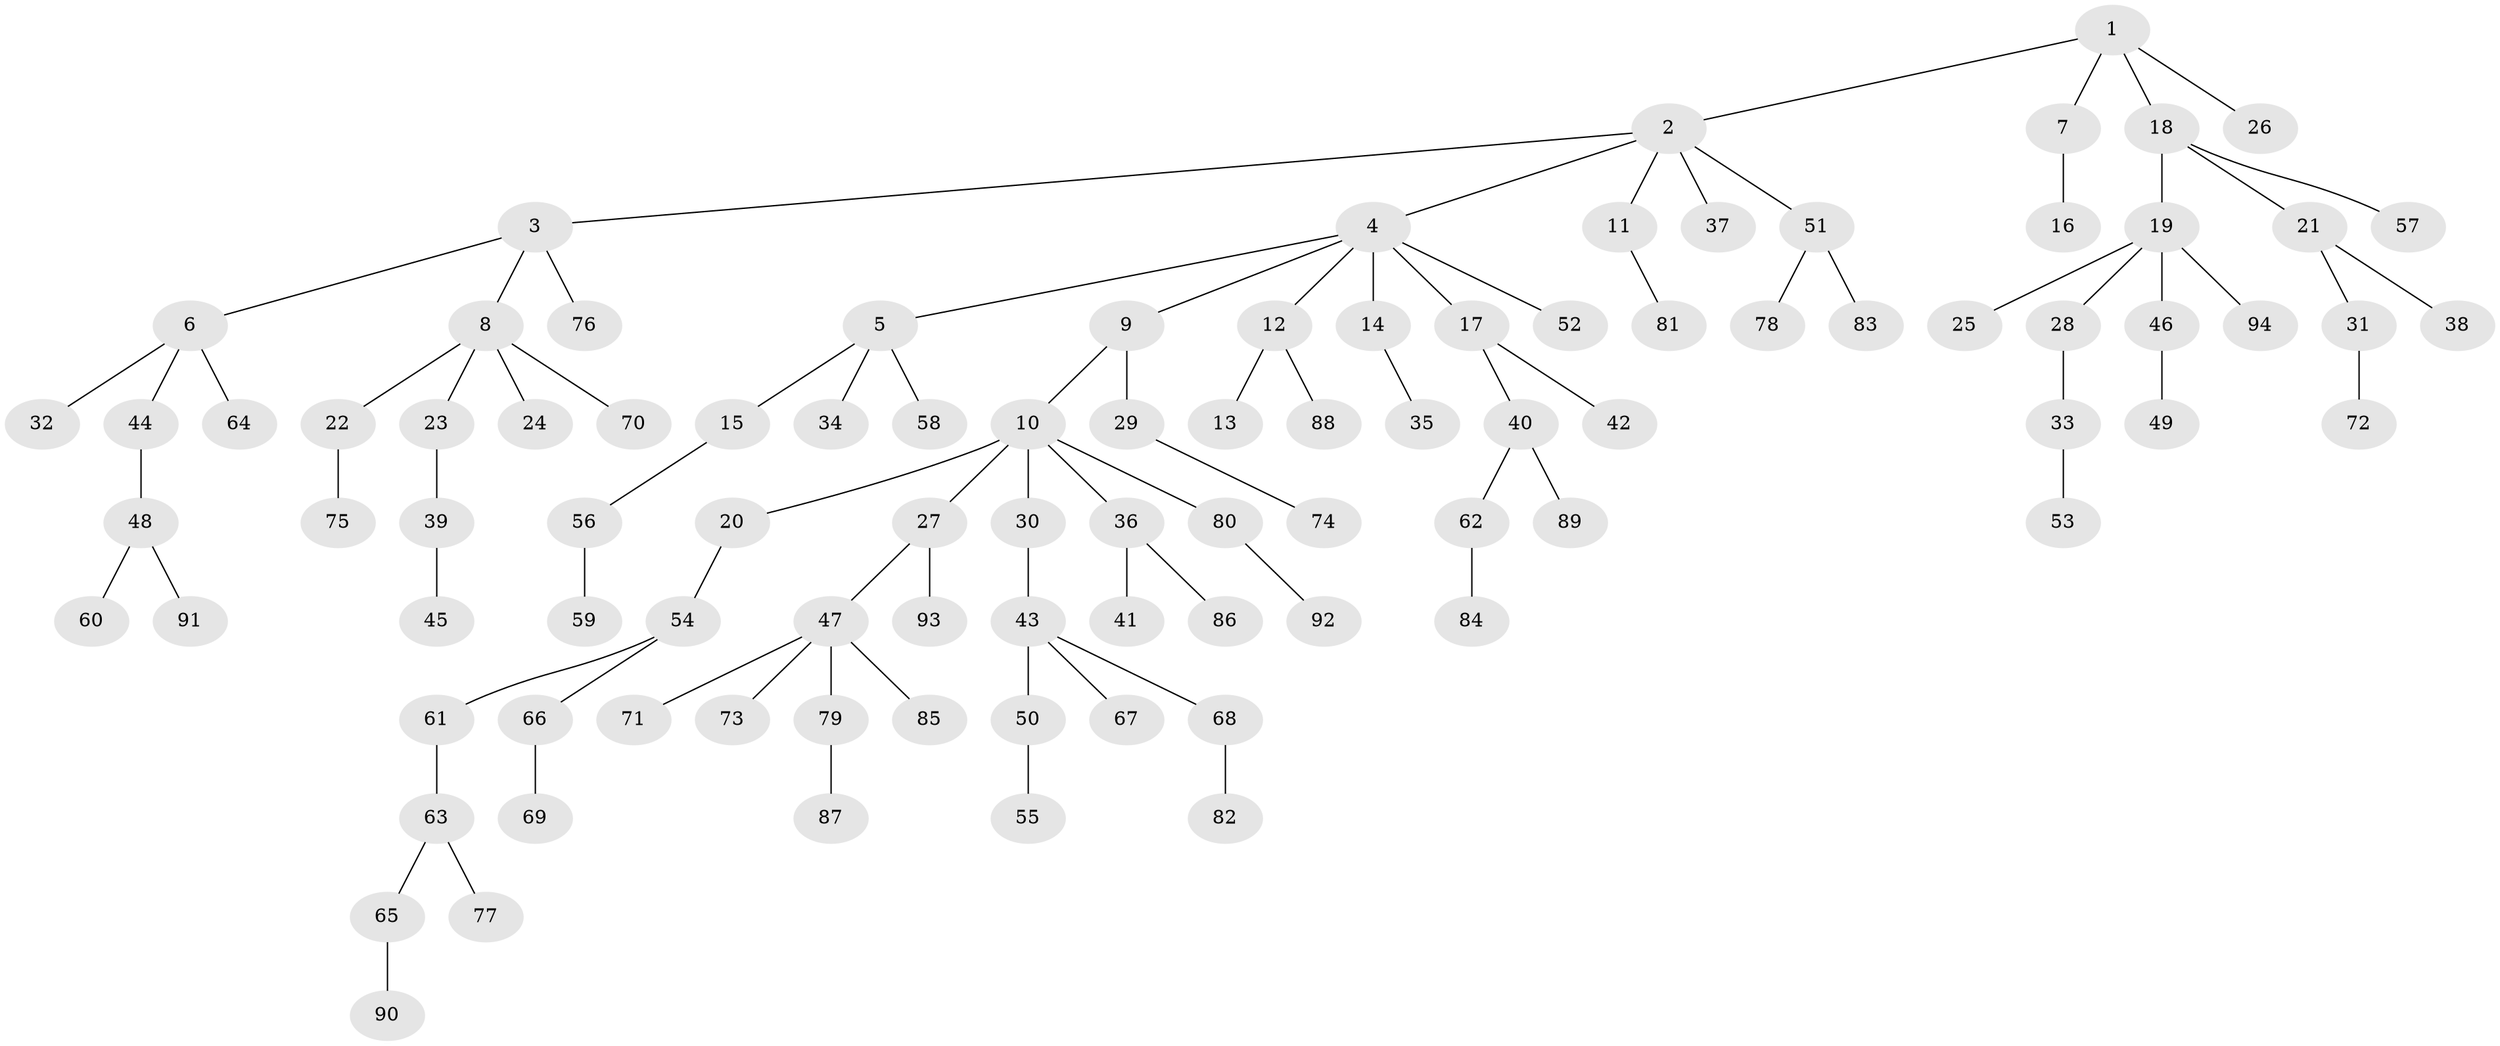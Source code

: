 // coarse degree distribution, {8: 0.030303030303030304, 3: 0.10606060606060606, 4: 0.06060606060606061, 2: 0.21212121212121213, 5: 0.015151515151515152, 7: 0.015151515151515152, 1: 0.5606060606060606}
// Generated by graph-tools (version 1.1) at 2025/42/03/06/25 10:42:02]
// undirected, 94 vertices, 93 edges
graph export_dot {
graph [start="1"]
  node [color=gray90,style=filled];
  1;
  2;
  3;
  4;
  5;
  6;
  7;
  8;
  9;
  10;
  11;
  12;
  13;
  14;
  15;
  16;
  17;
  18;
  19;
  20;
  21;
  22;
  23;
  24;
  25;
  26;
  27;
  28;
  29;
  30;
  31;
  32;
  33;
  34;
  35;
  36;
  37;
  38;
  39;
  40;
  41;
  42;
  43;
  44;
  45;
  46;
  47;
  48;
  49;
  50;
  51;
  52;
  53;
  54;
  55;
  56;
  57;
  58;
  59;
  60;
  61;
  62;
  63;
  64;
  65;
  66;
  67;
  68;
  69;
  70;
  71;
  72;
  73;
  74;
  75;
  76;
  77;
  78;
  79;
  80;
  81;
  82;
  83;
  84;
  85;
  86;
  87;
  88;
  89;
  90;
  91;
  92;
  93;
  94;
  1 -- 2;
  1 -- 7;
  1 -- 18;
  1 -- 26;
  2 -- 3;
  2 -- 4;
  2 -- 11;
  2 -- 37;
  2 -- 51;
  3 -- 6;
  3 -- 8;
  3 -- 76;
  4 -- 5;
  4 -- 9;
  4 -- 12;
  4 -- 14;
  4 -- 17;
  4 -- 52;
  5 -- 15;
  5 -- 34;
  5 -- 58;
  6 -- 32;
  6 -- 44;
  6 -- 64;
  7 -- 16;
  8 -- 22;
  8 -- 23;
  8 -- 24;
  8 -- 70;
  9 -- 10;
  9 -- 29;
  10 -- 20;
  10 -- 27;
  10 -- 30;
  10 -- 36;
  10 -- 80;
  11 -- 81;
  12 -- 13;
  12 -- 88;
  14 -- 35;
  15 -- 56;
  17 -- 40;
  17 -- 42;
  18 -- 19;
  18 -- 21;
  18 -- 57;
  19 -- 25;
  19 -- 28;
  19 -- 46;
  19 -- 94;
  20 -- 54;
  21 -- 31;
  21 -- 38;
  22 -- 75;
  23 -- 39;
  27 -- 47;
  27 -- 93;
  28 -- 33;
  29 -- 74;
  30 -- 43;
  31 -- 72;
  33 -- 53;
  36 -- 41;
  36 -- 86;
  39 -- 45;
  40 -- 62;
  40 -- 89;
  43 -- 50;
  43 -- 67;
  43 -- 68;
  44 -- 48;
  46 -- 49;
  47 -- 71;
  47 -- 73;
  47 -- 79;
  47 -- 85;
  48 -- 60;
  48 -- 91;
  50 -- 55;
  51 -- 78;
  51 -- 83;
  54 -- 61;
  54 -- 66;
  56 -- 59;
  61 -- 63;
  62 -- 84;
  63 -- 65;
  63 -- 77;
  65 -- 90;
  66 -- 69;
  68 -- 82;
  79 -- 87;
  80 -- 92;
}
